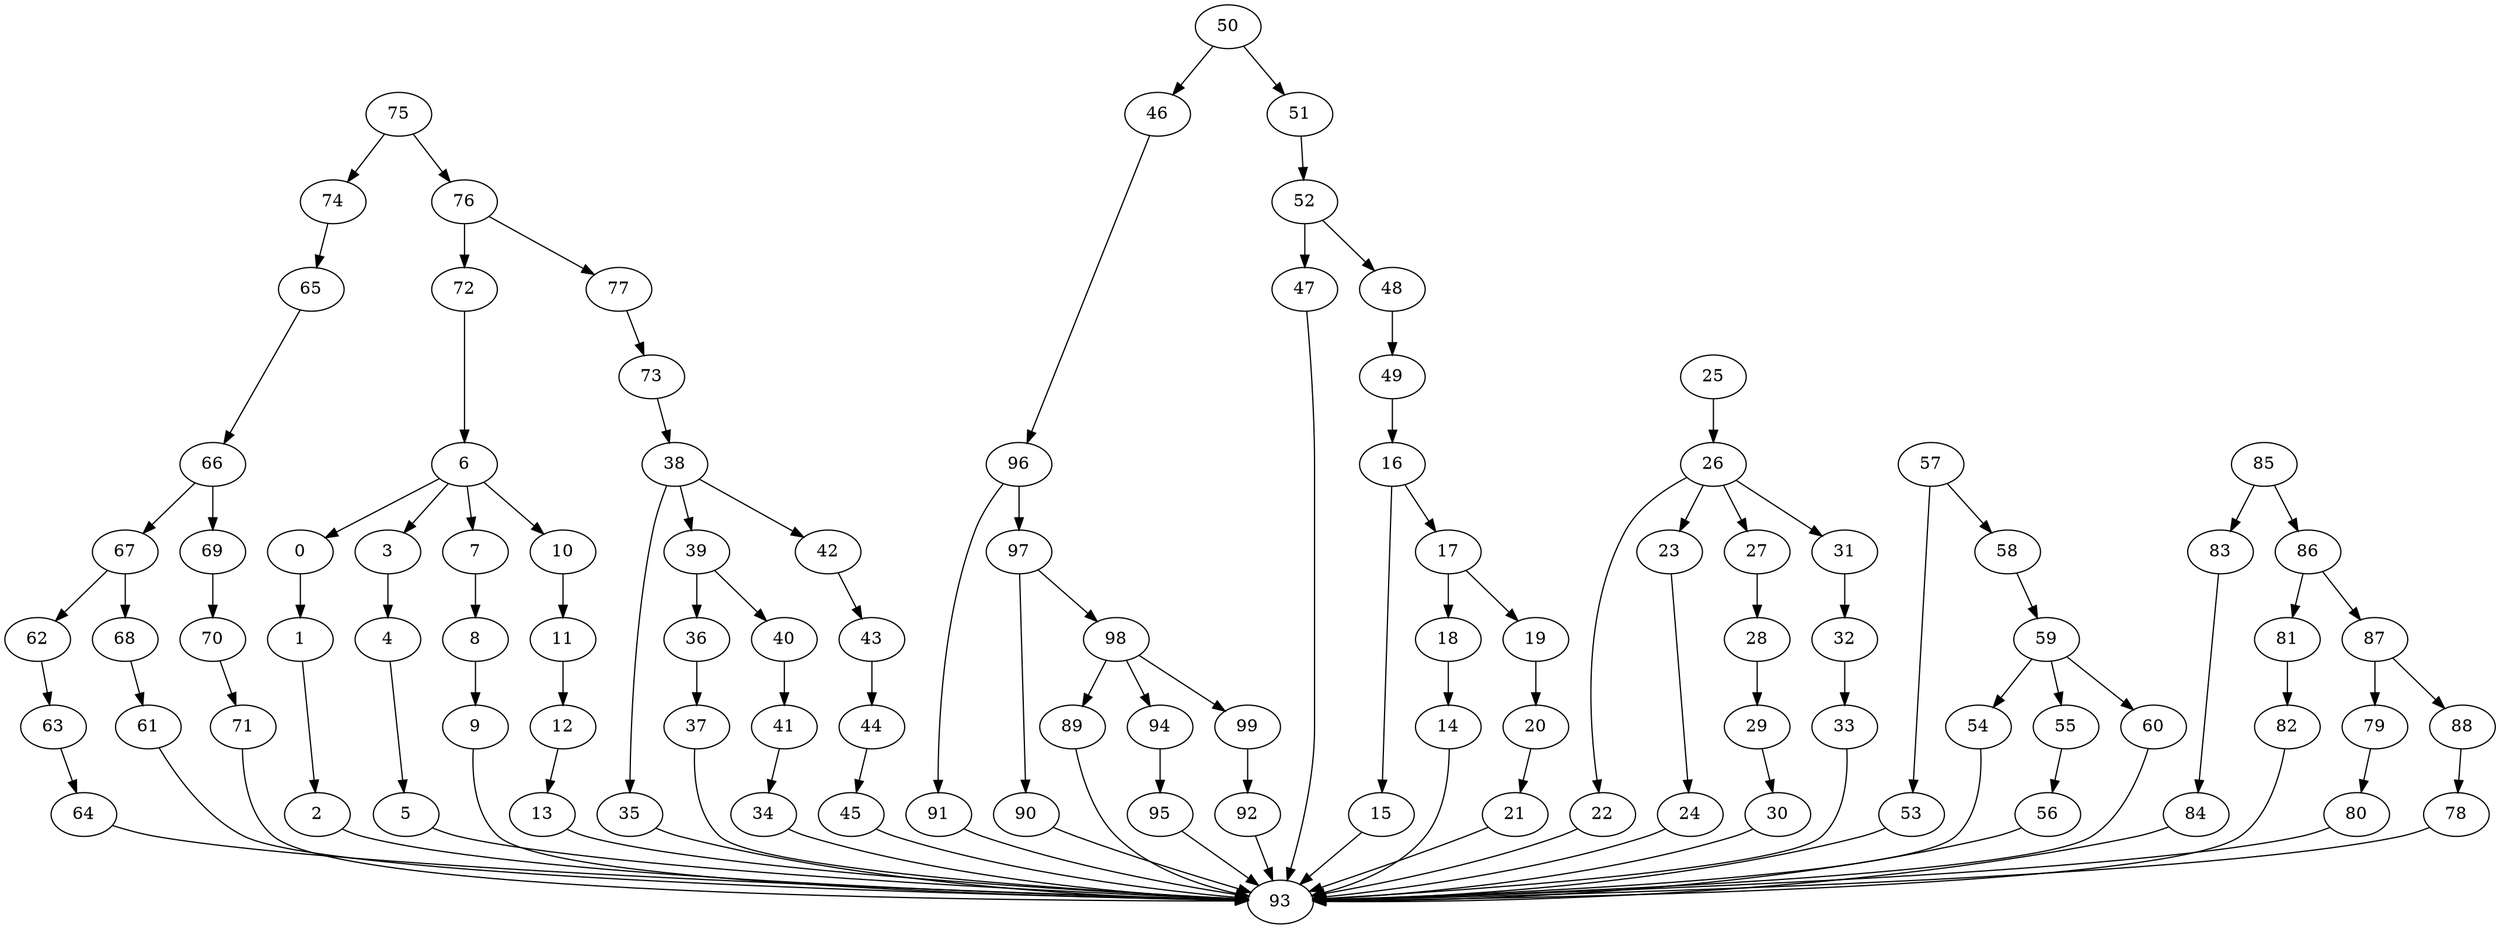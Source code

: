 strict digraph  {
0 [exec=189];
1 [exec=76];
2 [exec=196];
3 [exec=113];
4 [exec=53];
5 [exec=105];
6 [exec=154];
7 [exec=121];
8 [exec=96];
9 [exec=149];
10 [exec=90];
11 [exec=68];
12 [exec=85];
13 [exec=163];
14 [exec=92];
15 [exec=92];
16 [exec=124];
17 [exec=130];
18 [exec=100];
19 [exec=188];
20 [exec=102];
21 [exec=96];
22 [exec=92];
23 [exec=87];
24 [exec=117];
25 [exec=66];
26 [exec=134];
27 [exec=127];
28 [exec=200];
29 [exec=50];
30 [exec=136];
31 [exec=66];
32 [exec=129];
33 [exec=140];
34 [exec=64];
35 [exec=115];
36 [exec=55];
37 [exec=141];
38 [exec=153];
39 [exec=54];
40 [exec=190];
41 [exec=157];
42 [exec=143];
43 [exec=146];
44 [exec=198];
45 [exec=52];
46 [exec=168];
47 [exec=138];
48 [exec=181];
49 [exec=140];
50 [exec=184];
51 [exec=114];
52 [exec=168];
53 [exec=73];
54 [exec=103];
55 [exec=137];
56 [exec=181];
57 [exec=142];
58 [exec=87];
59 [exec=137];
60 [exec=120];
61 [exec=129];
62 [exec=173];
63 [exec=91];
64 [exec=62];
65 [exec=70];
66 [exec=186];
67 [exec=153];
68 [exec=58];
69 [exec=110];
70 [exec=138];
71 [exec=114];
72 [exec=145];
73 [exec=88];
74 [exec=65];
75 [exec=157];
76 [exec=125];
77 [exec=86];
78 [exec=131];
79 [exec=172];
80 [exec=120];
81 [exec=124];
82 [exec=170];
83 [exec=153];
84 [exec=87];
85 [exec=78];
86 [exec=146];
87 [exec=186];
88 [exec=95];
89 [exec=66];
90 [exec=141];
91 [exec=200];
92 [exec=58];
93 [exec=128];
94 [exec=143];
95 [exec=193];
96 [exec=121];
97 [exec=174];
98 [exec=117];
99 [exec=125];
0 -> 1  [comm=10];
1 -> 2  [comm=17];
2 -> 93  [comm=20];
3 -> 4  [comm=11];
4 -> 5  [comm=9];
5 -> 93  [comm=7];
6 -> 7  [comm=16];
6 -> 0  [comm=5];
6 -> 3  [comm=17];
6 -> 10  [comm=8];
7 -> 8  [comm=15];
8 -> 9  [comm=9];
9 -> 93  [comm=15];
10 -> 11  [comm=17];
11 -> 12  [comm=18];
12 -> 13  [comm=18];
13 -> 93  [comm=12];
14 -> 93  [comm=20];
15 -> 93  [comm=14];
16 -> 17  [comm=20];
16 -> 15  [comm=17];
17 -> 18  [comm=17];
17 -> 19  [comm=10];
18 -> 14  [comm=13];
19 -> 20  [comm=14];
20 -> 21  [comm=20];
21 -> 93  [comm=13];
22 -> 93  [comm=18];
23 -> 24  [comm=5];
24 -> 93  [comm=15];
25 -> 26  [comm=14];
26 -> 27  [comm=20];
26 -> 22  [comm=14];
26 -> 23  [comm=9];
26 -> 31  [comm=20];
27 -> 28  [comm=5];
28 -> 29  [comm=8];
29 -> 30  [comm=19];
30 -> 93  [comm=12];
31 -> 32  [comm=14];
32 -> 33  [comm=6];
33 -> 93  [comm=9];
34 -> 93  [comm=17];
35 -> 93  [comm=5];
36 -> 37  [comm=20];
37 -> 93  [comm=13];
38 -> 39  [comm=12];
38 -> 35  [comm=20];
38 -> 42  [comm=6];
39 -> 40  [comm=12];
39 -> 36  [comm=20];
40 -> 41  [comm=13];
41 -> 34  [comm=9];
42 -> 43  [comm=14];
43 -> 44  [comm=14];
44 -> 45  [comm=20];
45 -> 93  [comm=20];
46 -> 96  [comm=8];
47 -> 93  [comm=5];
48 -> 49  [comm=9];
49 -> 16  [comm=14];
50 -> 51  [comm=14];
50 -> 46  [comm=15];
51 -> 52  [comm=14];
52 -> 47  [comm=5];
52 -> 48  [comm=19];
53 -> 93  [comm=16];
54 -> 93  [comm=16];
55 -> 56  [comm=9];
56 -> 93  [comm=6];
57 -> 58  [comm=5];
57 -> 53  [comm=13];
58 -> 59  [comm=19];
59 -> 60  [comm=8];
59 -> 54  [comm=11];
59 -> 55  [comm=5];
60 -> 93  [comm=18];
61 -> 93  [comm=18];
62 -> 63  [comm=20];
63 -> 64  [comm=17];
64 -> 93  [comm=20];
65 -> 66  [comm=17];
66 -> 67  [comm=11];
66 -> 69  [comm=14];
67 -> 68  [comm=19];
67 -> 62  [comm=7];
68 -> 61  [comm=14];
69 -> 70  [comm=5];
70 -> 71  [comm=18];
71 -> 93  [comm=14];
72 -> 6  [comm=20];
73 -> 38  [comm=14];
74 -> 65  [comm=9];
75 -> 76  [comm=10];
75 -> 74  [comm=20];
76 -> 77  [comm=20];
76 -> 72  [comm=15];
77 -> 73  [comm=9];
78 -> 93  [comm=18];
79 -> 80  [comm=6];
80 -> 93  [comm=7];
81 -> 82  [comm=12];
82 -> 93  [comm=13];
83 -> 84  [comm=7];
84 -> 93  [comm=7];
85 -> 86  [comm=5];
85 -> 83  [comm=15];
86 -> 87  [comm=18];
86 -> 81  [comm=7];
87 -> 88  [comm=17];
87 -> 79  [comm=20];
88 -> 78  [comm=6];
89 -> 93  [comm=8];
90 -> 93  [comm=8];
91 -> 93  [comm=12];
92 -> 93  [comm=8];
94 -> 95  [comm=9];
95 -> 93  [comm=14];
96 -> 97  [comm=19];
96 -> 91  [comm=9];
97 -> 98  [comm=10];
97 -> 90  [comm=10];
98 -> 99  [comm=18];
98 -> 89  [comm=10];
98 -> 94  [comm=7];
99 -> 92  [comm=11];
}
